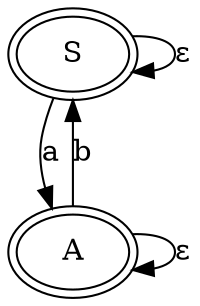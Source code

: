 digraph rgfsa {
  /* Circles-and-arrows diagram of FSA from right-regular grammar. 
     Generated by rg-to-dot.xsl.
     Input:file:/Users/cmsmcq/2021/gingersnap/toys/g022.ixml.xml
     Generated:2021-01-17T11:36:14.462288-07:00 */

S [label="S" peripheries=2]
A [label="A" peripheries=2]
S -> S [label="ε"];
S -> A [label="a"];
A -> A [label="ε"];
A -> S [label="b"];
}
